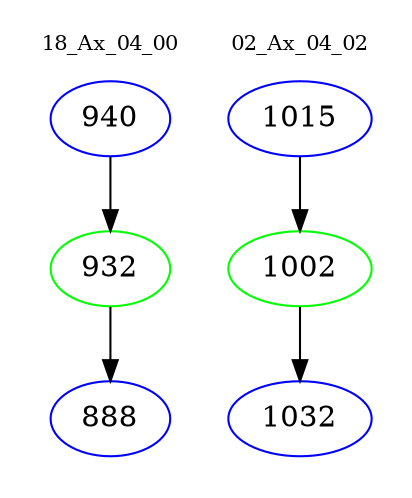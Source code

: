 digraph{
subgraph cluster_0 {
color = white
label = "18_Ax_04_00";
fontsize=10;
T0_940 [label="940", color="blue"]
T0_940 -> T0_932 [color="black"]
T0_932 [label="932", color="green"]
T0_932 -> T0_888 [color="black"]
T0_888 [label="888", color="blue"]
}
subgraph cluster_1 {
color = white
label = "02_Ax_04_02";
fontsize=10;
T1_1015 [label="1015", color="blue"]
T1_1015 -> T1_1002 [color="black"]
T1_1002 [label="1002", color="green"]
T1_1002 -> T1_1032 [color="black"]
T1_1032 [label="1032", color="blue"]
}
}
